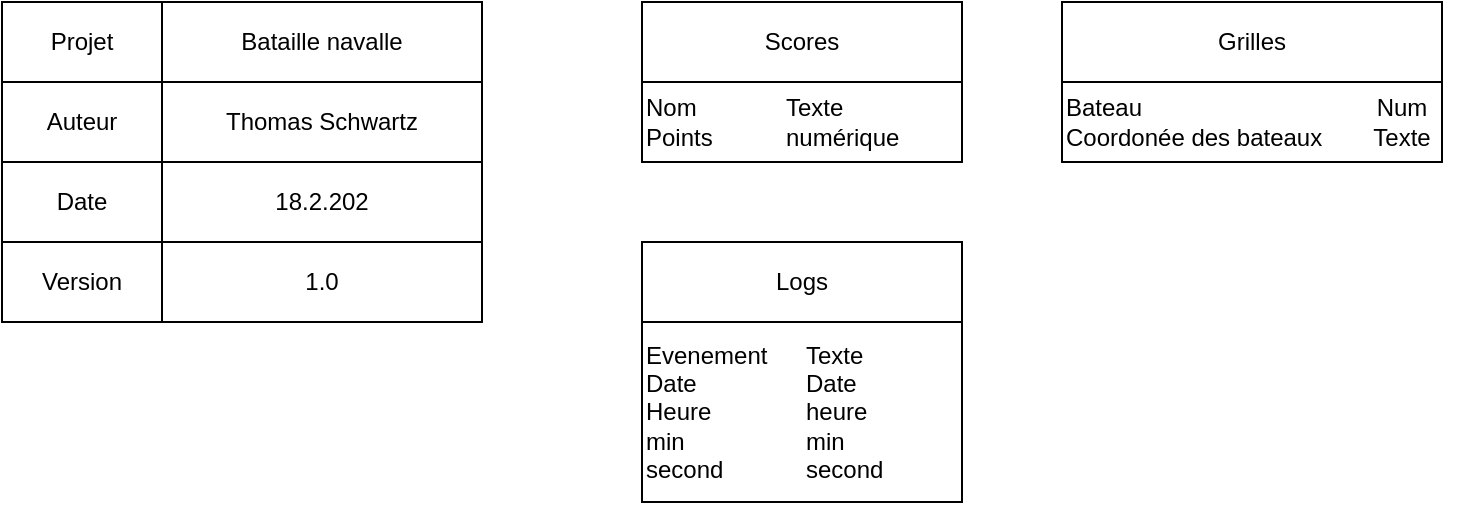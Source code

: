 <mxfile version="14.1.8" type="device"><diagram id="4H9wRnPDP3wKbbXjL27g" name="Page-1"><mxGraphModel dx="1024" dy="592" grid="1" gridSize="10" guides="1" tooltips="1" connect="1" arrows="1" fold="1" page="1" pageScale="1" pageWidth="827" pageHeight="1169" math="0" shadow="0"><root><mxCell id="0"/><mxCell id="1" parent="0"/><mxCell id="4bfHvW5Ik1Ik6lmuychd-9" value="Projet" style="rounded=0;whiteSpace=wrap;html=1;" vertex="1" parent="1"><mxGeometry x="40" y="40" width="80" height="40" as="geometry"/></mxCell><mxCell id="4bfHvW5Ik1Ik6lmuychd-10" value="Bataille navalle" style="rounded=0;whiteSpace=wrap;html=1;" vertex="1" parent="1"><mxGeometry x="120" y="40" width="160" height="40" as="geometry"/></mxCell><mxCell id="4bfHvW5Ik1Ik6lmuychd-11" value="Auteur" style="rounded=0;whiteSpace=wrap;html=1;" vertex="1" parent="1"><mxGeometry x="40" y="80" width="80" height="40" as="geometry"/></mxCell><mxCell id="4bfHvW5Ik1Ik6lmuychd-12" value="Thomas Schwartz" style="rounded=0;whiteSpace=wrap;html=1;" vertex="1" parent="1"><mxGeometry x="120" y="80" width="160" height="40" as="geometry"/></mxCell><mxCell id="4bfHvW5Ik1Ik6lmuychd-13" value="Version" style="rounded=0;whiteSpace=wrap;html=1;" vertex="1" parent="1"><mxGeometry x="40" y="160" width="80" height="40" as="geometry"/></mxCell><mxCell id="4bfHvW5Ik1Ik6lmuychd-14" value="Date" style="rounded=0;whiteSpace=wrap;html=1;" vertex="1" parent="1"><mxGeometry x="40" y="120" width="80" height="40" as="geometry"/></mxCell><mxCell id="4bfHvW5Ik1Ik6lmuychd-15" value="1.0" style="rounded=0;whiteSpace=wrap;html=1;" vertex="1" parent="1"><mxGeometry x="120" y="160" width="160" height="40" as="geometry"/></mxCell><mxCell id="4bfHvW5Ik1Ik6lmuychd-16" value="18.2.202" style="rounded=0;whiteSpace=wrap;html=1;" vertex="1" parent="1"><mxGeometry x="120" y="120" width="160" height="40" as="geometry"/></mxCell><mxCell id="4bfHvW5Ik1Ik6lmuychd-17" value="" style="rounded=0;whiteSpace=wrap;html=1;" vertex="1" parent="1"><mxGeometry x="360" y="80" width="160" height="40" as="geometry"/></mxCell><mxCell id="4bfHvW5Ik1Ik6lmuychd-18" value="Scores" style="rounded=0;whiteSpace=wrap;html=1;" vertex="1" parent="1"><mxGeometry x="360" y="40" width="160" height="40" as="geometry"/></mxCell><mxCell id="4bfHvW5Ik1Ik6lmuychd-19" value="Nom&amp;nbsp;&lt;br&gt;Points" style="text;html=1;strokeColor=none;fillColor=none;align=left;verticalAlign=middle;whiteSpace=wrap;rounded=0;" vertex="1" parent="1"><mxGeometry x="360" y="80" width="80" height="40" as="geometry"/></mxCell><mxCell id="4bfHvW5Ik1Ik6lmuychd-20" value="Texte&lt;br&gt;numérique" style="text;html=1;strokeColor=none;fillColor=none;align=left;verticalAlign=middle;whiteSpace=wrap;rounded=0;" vertex="1" parent="1"><mxGeometry x="430" y="80" width="90" height="40" as="geometry"/></mxCell><mxCell id="4bfHvW5Ik1Ik6lmuychd-21" value="Grilles" style="rounded=0;whiteSpace=wrap;html=1;" vertex="1" parent="1"><mxGeometry x="570" y="40" width="190" height="40" as="geometry"/></mxCell><mxCell id="4bfHvW5Ik1Ik6lmuychd-23" value="" style="rounded=0;whiteSpace=wrap;html=1;" vertex="1" parent="1"><mxGeometry x="570" y="80" width="190" height="40" as="geometry"/></mxCell><mxCell id="4bfHvW5Ik1Ik6lmuychd-25" value="Bateau&lt;br&gt;Coordonée des bateaux" style="text;html=1;strokeColor=none;fillColor=none;align=left;verticalAlign=middle;whiteSpace=wrap;rounded=0;" vertex="1" parent="1"><mxGeometry x="570" y="80" width="170" height="40" as="geometry"/></mxCell><mxCell id="4bfHvW5Ik1Ik6lmuychd-26" value="Num&lt;br&gt;Texte" style="text;html=1;strokeColor=none;fillColor=none;align=center;verticalAlign=middle;whiteSpace=wrap;rounded=0;" vertex="1" parent="1"><mxGeometry x="700" y="80" width="80" height="40" as="geometry"/></mxCell><mxCell id="4bfHvW5Ik1Ik6lmuychd-27" value="" style="rounded=0;whiteSpace=wrap;html=1;" vertex="1" parent="1"><mxGeometry x="360" y="160" width="160" height="40" as="geometry"/></mxCell><mxCell id="4bfHvW5Ik1Ik6lmuychd-28" value="" style="rounded=0;whiteSpace=wrap;html=1;" vertex="1" parent="1"><mxGeometry x="360" y="200" width="160" height="90" as="geometry"/></mxCell><mxCell id="4bfHvW5Ik1Ik6lmuychd-29" value="Logs" style="text;html=1;strokeColor=none;fillColor=none;align=center;verticalAlign=middle;whiteSpace=wrap;rounded=0;" vertex="1" parent="1"><mxGeometry x="360" y="160" width="160" height="40" as="geometry"/></mxCell><mxCell id="4bfHvW5Ik1Ik6lmuychd-30" value="Evenement&lt;br&gt;Date&lt;br&gt;Heure&lt;br&gt;min&lt;br&gt;second" style="text;html=1;strokeColor=none;fillColor=none;align=left;verticalAlign=middle;whiteSpace=wrap;rounded=0;" vertex="1" parent="1"><mxGeometry x="360" y="212.5" width="80" height="65" as="geometry"/></mxCell><mxCell id="4bfHvW5Ik1Ik6lmuychd-31" value="Texte&lt;br&gt;Date&lt;br&gt;heure&lt;br&gt;min&lt;br&gt;second" style="text;html=1;strokeColor=none;fillColor=none;align=left;verticalAlign=middle;whiteSpace=wrap;rounded=0;" vertex="1" parent="1"><mxGeometry x="440" y="215" width="80" height="60" as="geometry"/></mxCell></root></mxGraphModel></diagram></mxfile>